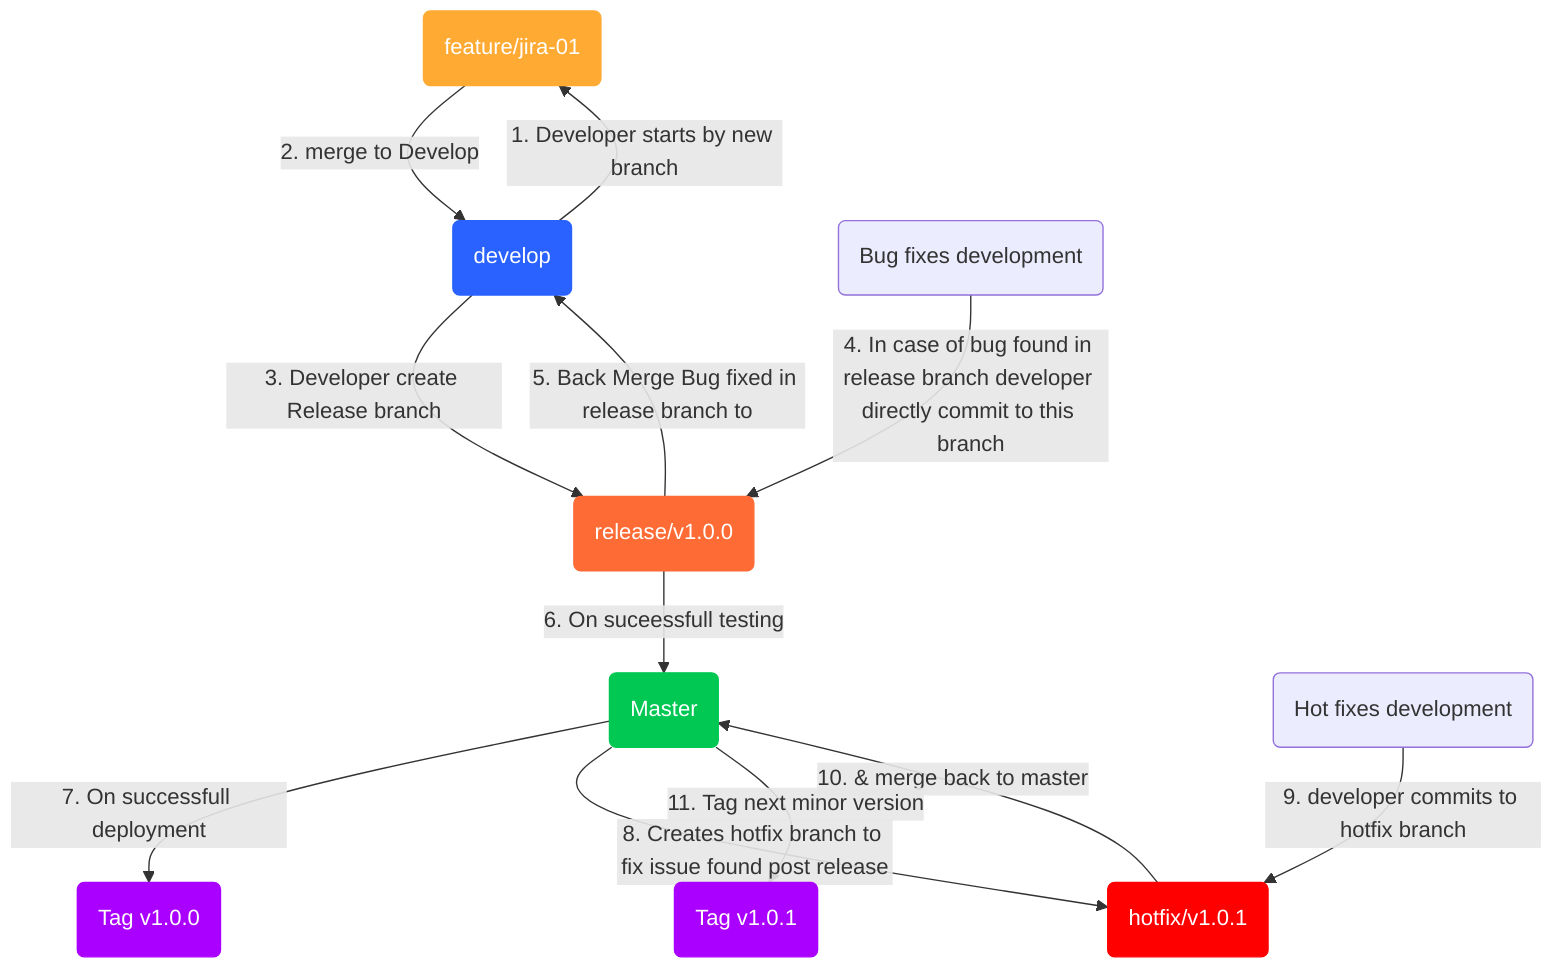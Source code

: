 flowchart TD
    %% Nodes
    A("feature/jira-01")
    B("develop")
    C("release/v1.0.0")
    D("Master")
    E("Bug fixes development")
    G("Tag v1.0.0")
    H("hotfix/v1.0.1")
    K("Tag v1.0.1")
    L("Hot fixes development")

    %% Edge connections between nodes
    B --> |1. Developer starts by new branch| A
    A-->|2. merge to Develop| B --> | 3. Developer create Release branch | C --> | 6. On suceessfull testing | D
    E --> | 4. In case of bug found in release branch developer directly commit to this branch | C 
    C --> | 5. Back Merge Bug fixed in release branch to | B
    D --> | 7. On successfull deployment | G
    D --> | 8. Creates hotfix branch to fix issue found post release | H
    H --> | 10. & merge back to master | D
    D --> | 11. Tag next minor version | K
    L --> | 9. developer commits to hotfix branch | H 
    
    
    %% Labels for clarity
    class B fill:#f9f,stroke:#333,stroke-width:2px
    class C fill:#ff9,stroke:#333,stroke-width:2px
    class E fill:#9f9,stroke:#333,stroke-width:2px
    class H fill:#f99,stroke:#333,stroke-width:2px
    style B color:white, fill:#2962FF,stroke:#2962FF,stroke-width:1px
    style A color:white, fill:#FFAA33,stroke:#FFAA33,stroke-width:1px
    style C color:white, fill:#ff6b35,stroke:#ff6b35,stroke-width:1px
    style D color:white, fill:#00C853,stroke:#00C853,stroke-width:1px
    style G color:white, fill:#AA00FF,stroke:#AA00FF,stroke-width:1px
    style H color:white, fill:red,stroke:red,stroke-width:1px
    style K color:white, fill:#AA00FF,stroke:#AA00FF,stroke-width:1px